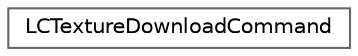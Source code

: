 digraph "类继承关系图"
{
 // LATEX_PDF_SIZE
  bgcolor="transparent";
  edge [fontname=Helvetica,fontsize=10,labelfontname=Helvetica,labelfontsize=10];
  node [fontname=Helvetica,fontsize=10,shape=box,height=0.2,width=0.4];
  rankdir="LR";
  Node0 [id="Node000000",label="LCTextureDownloadCommand",height=0.2,width=0.4,color="grey40", fillcolor="white", style="filled",URL="$struct_l_c_texture_download_command.html",tooltip=" "];
}
